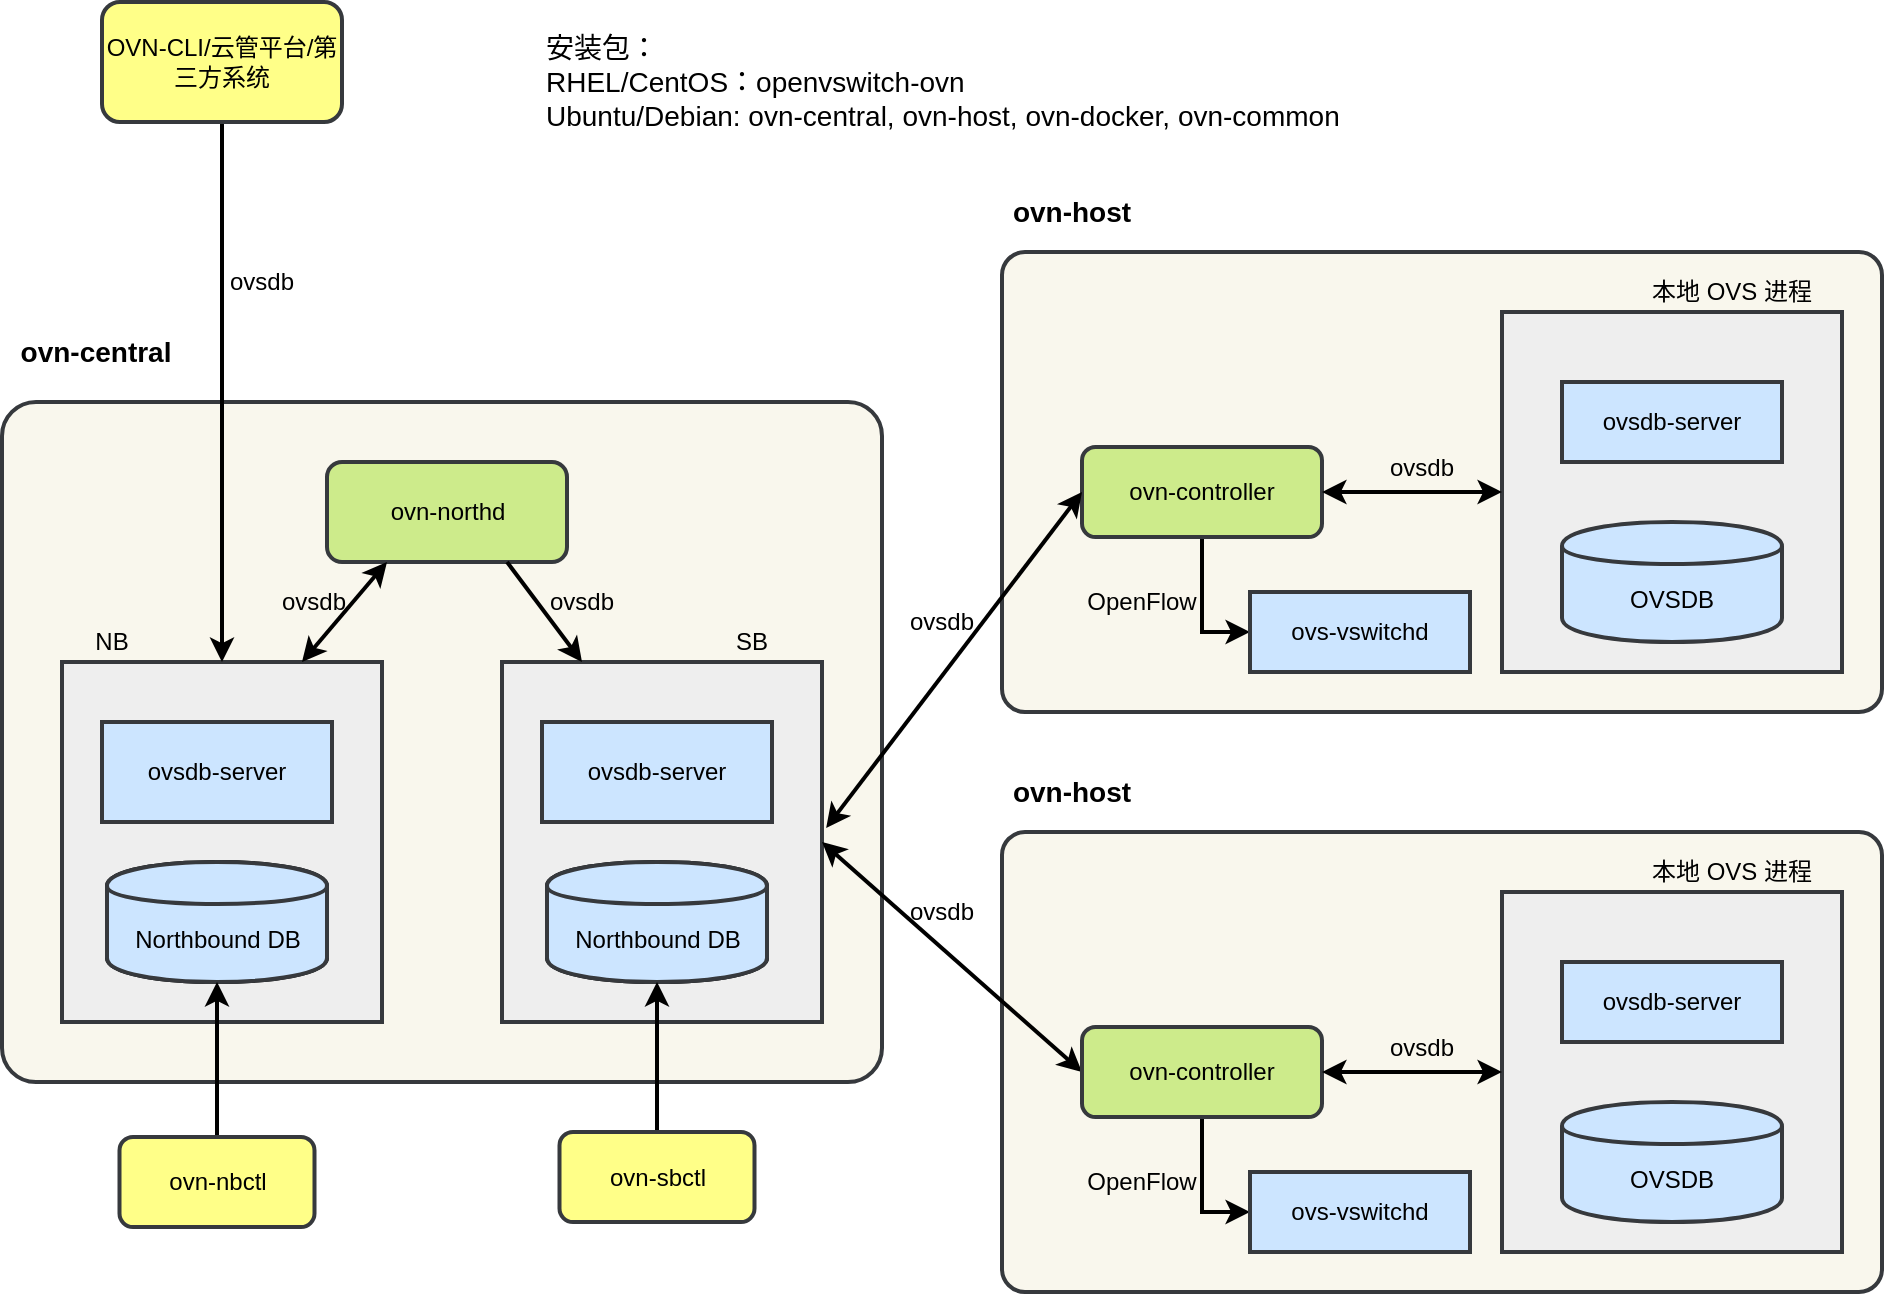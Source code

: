 <mxfile version="13.8.0" type="github">
  <diagram id="UbnmEzKU4DW8Wje90Gz_" name="Page-1">
    <mxGraphModel dx="1102" dy="1751" grid="1" gridSize="10" guides="1" tooltips="1" connect="1" arrows="1" fold="1" page="1" pageScale="1" pageWidth="827" pageHeight="1169" math="0" shadow="0">
      <root>
        <mxCell id="0" />
        <mxCell id="1" parent="0" />
        <mxCell id="Mz17t4GqtwZhGM6FCN8D-23" value="" style="rounded=1;whiteSpace=wrap;html=1;arcSize=5;fillColor=#f9f7ed;strokeColor=#36393d;strokeWidth=2;" parent="1" vertex="1">
          <mxGeometry x="50" y="160" width="440" height="340" as="geometry" />
        </mxCell>
        <mxCell id="Mz17t4GqtwZhGM6FCN8D-24" value="" style="rounded=0;whiteSpace=wrap;html=1;fillColor=#eeeeee;strokeColor=#36393d;strokeWidth=2;" parent="1" vertex="1">
          <mxGeometry x="80" y="290" width="160" height="180" as="geometry" />
        </mxCell>
        <mxCell id="Mz17t4GqtwZhGM6FCN8D-25" value="ovsdb-server" style="rounded=0;whiteSpace=wrap;html=1;fillColor=#cce5ff;strokeColor=#36393d;strokeWidth=2;" parent="1" vertex="1">
          <mxGeometry x="100" y="320" width="115" height="50" as="geometry" />
        </mxCell>
        <mxCell id="Mz17t4GqtwZhGM6FCN8D-26" value="Northbound DB" style="shape=cylinder;whiteSpace=wrap;html=1;boundedLbl=1;backgroundOutline=1;strokeWidth=2;" parent="1" vertex="1">
          <mxGeometry x="102.5" y="390" width="110" height="60" as="geometry" />
        </mxCell>
        <mxCell id="Mz17t4GqtwZhGM6FCN8D-27" value="Northbound DB" style="shape=cylinder;whiteSpace=wrap;html=1;boundedLbl=1;backgroundOutline=1;fillColor=#cce5ff;strokeColor=#36393d;strokeWidth=2;" parent="1" vertex="1">
          <mxGeometry x="102.5" y="390" width="110" height="60" as="geometry" />
        </mxCell>
        <mxCell id="Mz17t4GqtwZhGM6FCN8D-28" value="" style="rounded=0;whiteSpace=wrap;html=1;fillColor=#eeeeee;strokeColor=#36393d;strokeWidth=2;" parent="1" vertex="1">
          <mxGeometry x="300" y="290" width="160" height="180" as="geometry" />
        </mxCell>
        <mxCell id="Mz17t4GqtwZhGM6FCN8D-29" value="ovsdb-server" style="rounded=0;whiteSpace=wrap;html=1;fillColor=#cce5ff;strokeColor=#36393d;strokeWidth=2;" parent="1" vertex="1">
          <mxGeometry x="320" y="320" width="115" height="50" as="geometry" />
        </mxCell>
        <mxCell id="Mz17t4GqtwZhGM6FCN8D-30" value="Northbound DB" style="shape=cylinder;whiteSpace=wrap;html=1;boundedLbl=1;backgroundOutline=1;strokeWidth=2;" parent="1" vertex="1">
          <mxGeometry x="322.5" y="390" width="110" height="60" as="geometry" />
        </mxCell>
        <mxCell id="Mz17t4GqtwZhGM6FCN8D-31" value="Northbound DB" style="shape=cylinder;whiteSpace=wrap;html=1;boundedLbl=1;backgroundOutline=1;fillColor=#cce5ff;strokeColor=#36393d;strokeWidth=2;" parent="1" vertex="1">
          <mxGeometry x="322.5" y="390" width="110" height="60" as="geometry" />
        </mxCell>
        <mxCell id="Mz17t4GqtwZhGM6FCN8D-32" value="ovn-northd" style="rounded=1;whiteSpace=wrap;html=1;fillColor=#cdeb8b;strokeColor=#36393d;strokeWidth=2;" parent="1" vertex="1">
          <mxGeometry x="212.5" y="190" width="120" height="50" as="geometry" />
        </mxCell>
        <mxCell id="Mz17t4GqtwZhGM6FCN8D-33" value="" style="endArrow=classic;startArrow=classic;html=1;exitX=0.75;exitY=0;exitDx=0;exitDy=0;entryX=0.25;entryY=1;entryDx=0;entryDy=0;strokeWidth=2;" parent="1" source="Mz17t4GqtwZhGM6FCN8D-24" target="Mz17t4GqtwZhGM6FCN8D-32" edge="1">
          <mxGeometry width="50" height="50" relative="1" as="geometry">
            <mxPoint x="212.5" y="290" as="sourcePoint" />
            <mxPoint x="262.5" y="240" as="targetPoint" />
          </mxGeometry>
        </mxCell>
        <mxCell id="Mz17t4GqtwZhGM6FCN8D-35" value="NB" style="text;html=1;strokeColor=none;fillColor=none;align=center;verticalAlign=middle;whiteSpace=wrap;rounded=0;strokeWidth=2;" parent="1" vertex="1">
          <mxGeometry x="80" y="270" width="50" height="20" as="geometry" />
        </mxCell>
        <mxCell id="Mz17t4GqtwZhGM6FCN8D-36" value="SB" style="text;html=1;strokeColor=none;fillColor=none;align=center;verticalAlign=middle;whiteSpace=wrap;rounded=0;strokeWidth=2;" parent="1" vertex="1">
          <mxGeometry x="400" y="270" width="50" height="20" as="geometry" />
        </mxCell>
        <mxCell id="Mz17t4GqtwZhGM6FCN8D-38" value="ovsdb" style="text;html=1;strokeColor=none;fillColor=none;align=center;verticalAlign=middle;whiteSpace=wrap;rounded=0;strokeWidth=2;" parent="1" vertex="1">
          <mxGeometry x="186" y="250" width="40" height="20" as="geometry" />
        </mxCell>
        <mxCell id="Mz17t4GqtwZhGM6FCN8D-39" value="ovsdb" style="text;html=1;strokeColor=none;fillColor=none;align=center;verticalAlign=middle;whiteSpace=wrap;rounded=0;strokeWidth=2;" parent="1" vertex="1">
          <mxGeometry x="320" y="250" width="40" height="20" as="geometry" />
        </mxCell>
        <mxCell id="Mz17t4GqtwZhGM6FCN8D-40" value="" style="endArrow=classic;html=1;exitX=0.75;exitY=1;exitDx=0;exitDy=0;entryX=0.25;entryY=0;entryDx=0;entryDy=0;strokeWidth=2;" parent="1" source="Mz17t4GqtwZhGM6FCN8D-32" target="Mz17t4GqtwZhGM6FCN8D-28" edge="1">
          <mxGeometry width="50" height="50" relative="1" as="geometry">
            <mxPoint x="100" y="260" as="sourcePoint" />
            <mxPoint x="150" y="210" as="targetPoint" />
          </mxGeometry>
        </mxCell>
        <mxCell id="Mz17t4GqtwZhGM6FCN8D-41" value="" style="rounded=1;whiteSpace=wrap;html=1;arcSize=5;fillColor=#f9f7ed;strokeColor=#36393d;strokeWidth=2;" parent="1" vertex="1">
          <mxGeometry x="550" y="85" width="440" height="230" as="geometry" />
        </mxCell>
        <mxCell id="j0-yWrpZcLK2SSLNnE_6-17" style="edgeStyle=orthogonalEdgeStyle;rounded=0;orthogonalLoop=1;jettySize=auto;html=1;exitX=0.5;exitY=1;exitDx=0;exitDy=0;entryX=0;entryY=0.5;entryDx=0;entryDy=0;strokeWidth=2;" parent="1" source="Mz17t4GqtwZhGM6FCN8D-42" target="j0-yWrpZcLK2SSLNnE_6-16" edge="1">
          <mxGeometry relative="1" as="geometry" />
        </mxCell>
        <mxCell id="Mz17t4GqtwZhGM6FCN8D-42" value="ovn-controller" style="rounded=1;whiteSpace=wrap;html=1;fillColor=#cdeb8b;strokeColor=#36393d;strokeWidth=2;" parent="1" vertex="1">
          <mxGeometry x="590" y="182.5" width="120" height="45" as="geometry" />
        </mxCell>
        <mxCell id="Mz17t4GqtwZhGM6FCN8D-43" value="" style="rounded=0;whiteSpace=wrap;html=1;fillColor=#eeeeee;strokeColor=#36393d;strokeWidth=2;" parent="1" vertex="1">
          <mxGeometry x="800" y="115" width="170" height="180" as="geometry" />
        </mxCell>
        <mxCell id="Mz17t4GqtwZhGM6FCN8D-44" value="ovsdb-server" style="rounded=0;whiteSpace=wrap;html=1;fillColor=#cce5ff;strokeColor=#36393d;strokeWidth=2;" parent="1" vertex="1">
          <mxGeometry x="830" y="150" width="110" height="40" as="geometry" />
        </mxCell>
        <mxCell id="Mz17t4GqtwZhGM6FCN8D-46" value="OVSDB" style="shape=cylinder;whiteSpace=wrap;html=1;boundedLbl=1;backgroundOutline=1;fillColor=#cce5ff;strokeColor=#36393d;strokeWidth=2;" parent="1" vertex="1">
          <mxGeometry x="830" y="220" width="110" height="60" as="geometry" />
        </mxCell>
        <mxCell id="Mz17t4GqtwZhGM6FCN8D-47" value="本地 OVS 进程" style="text;html=1;strokeColor=none;fillColor=none;align=center;verticalAlign=middle;whiteSpace=wrap;rounded=0;strokeWidth=2;" parent="1" vertex="1">
          <mxGeometry x="870" y="95" width="90" height="20" as="geometry" />
        </mxCell>
        <mxCell id="Mz17t4GqtwZhGM6FCN8D-48" value="&lt;font style=&quot;font-size: 14px&quot;&gt;&lt;b&gt;ovn-host&lt;/b&gt;&lt;/font&gt;" style="text;html=1;strokeColor=none;fillColor=none;align=center;verticalAlign=middle;whiteSpace=wrap;rounded=0;strokeWidth=2;" parent="1" vertex="1">
          <mxGeometry x="550" y="55" width="70" height="20" as="geometry" />
        </mxCell>
        <mxCell id="Mz17t4GqtwZhGM6FCN8D-49" value="" style="endArrow=classic;startArrow=classic;html=1;exitX=1;exitY=0.5;exitDx=0;exitDy=0;entryX=0;entryY=0.5;entryDx=0;entryDy=0;strokeWidth=2;" parent="1" source="Mz17t4GqtwZhGM6FCN8D-42" target="Mz17t4GqtwZhGM6FCN8D-43" edge="1">
          <mxGeometry width="50" height="50" relative="1" as="geometry">
            <mxPoint x="750" y="225" as="sourcePoint" />
            <mxPoint x="800" y="175" as="targetPoint" />
          </mxGeometry>
        </mxCell>
        <mxCell id="Mz17t4GqtwZhGM6FCN8D-50" value="" style="endArrow=classic;startArrow=classic;html=1;entryX=0;entryY=0.5;entryDx=0;entryDy=0;exitX=1.013;exitY=0.461;exitDx=0;exitDy=0;exitPerimeter=0;strokeWidth=2;" parent="1" source="Mz17t4GqtwZhGM6FCN8D-28" target="Mz17t4GqtwZhGM6FCN8D-42" edge="1">
          <mxGeometry width="50" height="50" relative="1" as="geometry">
            <mxPoint x="510" y="310" as="sourcePoint" />
            <mxPoint x="560" y="260" as="targetPoint" />
          </mxGeometry>
        </mxCell>
        <mxCell id="Mz17t4GqtwZhGM6FCN8D-51" value="" style="rounded=1;whiteSpace=wrap;html=1;arcSize=5;fillColor=#f9f7ed;strokeColor=#36393d;strokeWidth=2;" parent="1" vertex="1">
          <mxGeometry x="550" y="375" width="440" height="230" as="geometry" />
        </mxCell>
        <mxCell id="Mz17t4GqtwZhGM6FCN8D-58" value="&lt;b&gt;&lt;font style=&quot;font-size: 14px&quot;&gt;ovn-host&lt;/font&gt;&lt;/b&gt;" style="text;html=1;strokeColor=none;fillColor=none;align=center;verticalAlign=middle;whiteSpace=wrap;rounded=0;strokeWidth=2;" parent="1" vertex="1">
          <mxGeometry x="550" y="345" width="70" height="20" as="geometry" />
        </mxCell>
        <mxCell id="Mz17t4GqtwZhGM6FCN8D-60" value="" style="endArrow=classic;startArrow=classic;html=1;entryX=0;entryY=0.5;entryDx=0;entryDy=0;exitX=1;exitY=0.5;exitDx=0;exitDy=0;strokeWidth=2;" parent="1" source="Mz17t4GqtwZhGM6FCN8D-28" edge="1">
          <mxGeometry width="50" height="50" relative="1" as="geometry">
            <mxPoint x="472.08" y="382.98" as="sourcePoint" />
            <mxPoint x="590" y="495" as="targetPoint" />
          </mxGeometry>
        </mxCell>
        <mxCell id="Mz17t4GqtwZhGM6FCN8D-61" value="&lt;b&gt;&lt;font style=&quot;font-size: 14px&quot;&gt;ovn-central&lt;/font&gt;&lt;/b&gt;" style="text;html=1;strokeColor=none;fillColor=none;align=center;verticalAlign=middle;whiteSpace=wrap;rounded=0;strokeWidth=2;" parent="1" vertex="1">
          <mxGeometry x="52.5" y="125" width="87.5" height="20" as="geometry" />
        </mxCell>
        <mxCell id="Mz17t4GqtwZhGM6FCN8D-64" value="ovsdb" style="text;html=1;strokeColor=none;fillColor=none;align=center;verticalAlign=middle;whiteSpace=wrap;rounded=0;strokeWidth=2;" parent="1" vertex="1">
          <mxGeometry x="740" y="182.5" width="40" height="20" as="geometry" />
        </mxCell>
        <mxCell id="Mz17t4GqtwZhGM6FCN8D-65" value="ovsdb" style="text;html=1;strokeColor=none;fillColor=none;align=center;verticalAlign=middle;whiteSpace=wrap;rounded=0;strokeWidth=2;" parent="1" vertex="1">
          <mxGeometry x="500" y="260" width="40" height="20" as="geometry" />
        </mxCell>
        <mxCell id="Mz17t4GqtwZhGM6FCN8D-66" value="ovsdb" style="text;html=1;strokeColor=none;fillColor=none;align=center;verticalAlign=middle;whiteSpace=wrap;rounded=0;strokeWidth=2;" parent="1" vertex="1">
          <mxGeometry x="500" y="405" width="40" height="20" as="geometry" />
        </mxCell>
        <mxCell id="Mz17t4GqtwZhGM6FCN8D-68" style="edgeStyle=orthogonalEdgeStyle;rounded=0;orthogonalLoop=1;jettySize=auto;html=1;entryX=0.5;entryY=0;entryDx=0;entryDy=0;strokeWidth=2;" parent="1" source="Mz17t4GqtwZhGM6FCN8D-67" target="Mz17t4GqtwZhGM6FCN8D-24" edge="1">
          <mxGeometry relative="1" as="geometry" />
        </mxCell>
        <mxCell id="Mz17t4GqtwZhGM6FCN8D-67" value="OVN-CLI/云管平台/第三方系统" style="rounded=1;whiteSpace=wrap;html=1;fillColor=#ffff88;strokeColor=#36393d;strokeWidth=2;" parent="1" vertex="1">
          <mxGeometry x="100" y="-40" width="120" height="60" as="geometry" />
        </mxCell>
        <mxCell id="Mz17t4GqtwZhGM6FCN8D-69" value="ovsdb" style="text;html=1;strokeColor=none;fillColor=none;align=center;verticalAlign=middle;whiteSpace=wrap;rounded=0;strokeWidth=2;" parent="1" vertex="1">
          <mxGeometry x="160" y="90" width="40" height="20" as="geometry" />
        </mxCell>
        <mxCell id="j0-yWrpZcLK2SSLNnE_6-1" value="&lt;font style=&quot;font-size: 14px&quot;&gt;安装包：&lt;br&gt;RHEL/CentOS：openvswitch-ovn&lt;br&gt;Ubuntu/Debian: ovn-central, ovn-host, ovn-docker, ovn-common&lt;/font&gt;" style="text;html=1;strokeColor=none;fillColor=none;align=left;verticalAlign=middle;whiteSpace=wrap;rounded=0;" parent="1" vertex="1">
          <mxGeometry x="320" y="-10" width="400" height="20" as="geometry" />
        </mxCell>
        <mxCell id="j0-yWrpZcLK2SSLNnE_6-16" value="ovs-vswitchd" style="rounded=0;whiteSpace=wrap;html=1;fillColor=#cce5ff;strokeColor=#36393d;strokeWidth=2;" parent="1" vertex="1">
          <mxGeometry x="674" y="255" width="110" height="40" as="geometry" />
        </mxCell>
        <mxCell id="j0-yWrpZcLK2SSLNnE_6-18" value="OpenFlow" style="text;html=1;strokeColor=none;fillColor=none;align=center;verticalAlign=middle;whiteSpace=wrap;rounded=0;strokeWidth=2;" parent="1" vertex="1">
          <mxGeometry x="600" y="250" width="40" height="20" as="geometry" />
        </mxCell>
        <mxCell id="j0-yWrpZcLK2SSLNnE_6-19" style="edgeStyle=orthogonalEdgeStyle;rounded=0;orthogonalLoop=1;jettySize=auto;html=1;exitX=0.5;exitY=1;exitDx=0;exitDy=0;entryX=0;entryY=0.5;entryDx=0;entryDy=0;strokeWidth=2;" parent="1" source="j0-yWrpZcLK2SSLNnE_6-20" target="j0-yWrpZcLK2SSLNnE_6-27" edge="1">
          <mxGeometry relative="1" as="geometry" />
        </mxCell>
        <mxCell id="j0-yWrpZcLK2SSLNnE_6-20" value="ovn-controller" style="rounded=1;whiteSpace=wrap;html=1;fillColor=#cdeb8b;strokeColor=#36393d;strokeWidth=2;" parent="1" vertex="1">
          <mxGeometry x="590" y="472.5" width="120" height="45" as="geometry" />
        </mxCell>
        <mxCell id="j0-yWrpZcLK2SSLNnE_6-21" value="" style="rounded=0;whiteSpace=wrap;html=1;fillColor=#eeeeee;strokeColor=#36393d;strokeWidth=2;" parent="1" vertex="1">
          <mxGeometry x="800" y="405" width="170" height="180" as="geometry" />
        </mxCell>
        <mxCell id="j0-yWrpZcLK2SSLNnE_6-22" value="ovsdb-server" style="rounded=0;whiteSpace=wrap;html=1;fillColor=#cce5ff;strokeColor=#36393d;strokeWidth=2;" parent="1" vertex="1">
          <mxGeometry x="830" y="440" width="110" height="40" as="geometry" />
        </mxCell>
        <mxCell id="j0-yWrpZcLK2SSLNnE_6-23" value="OVSDB" style="shape=cylinder;whiteSpace=wrap;html=1;boundedLbl=1;backgroundOutline=1;fillColor=#cce5ff;strokeColor=#36393d;strokeWidth=2;" parent="1" vertex="1">
          <mxGeometry x="830" y="510" width="110" height="60" as="geometry" />
        </mxCell>
        <mxCell id="j0-yWrpZcLK2SSLNnE_6-24" value="本地 OVS 进程" style="text;html=1;strokeColor=none;fillColor=none;align=center;verticalAlign=middle;whiteSpace=wrap;rounded=0;strokeWidth=2;" parent="1" vertex="1">
          <mxGeometry x="870" y="385" width="90" height="20" as="geometry" />
        </mxCell>
        <mxCell id="j0-yWrpZcLK2SSLNnE_6-25" value="" style="endArrow=classic;startArrow=classic;html=1;exitX=1;exitY=0.5;exitDx=0;exitDy=0;entryX=0;entryY=0.5;entryDx=0;entryDy=0;strokeWidth=2;" parent="1" source="j0-yWrpZcLK2SSLNnE_6-20" target="j0-yWrpZcLK2SSLNnE_6-21" edge="1">
          <mxGeometry width="50" height="50" relative="1" as="geometry">
            <mxPoint x="750" y="515" as="sourcePoint" />
            <mxPoint x="800" y="465" as="targetPoint" />
          </mxGeometry>
        </mxCell>
        <mxCell id="j0-yWrpZcLK2SSLNnE_6-26" value="ovsdb" style="text;html=1;strokeColor=none;fillColor=none;align=center;verticalAlign=middle;whiteSpace=wrap;rounded=0;strokeWidth=2;" parent="1" vertex="1">
          <mxGeometry x="740" y="472.5" width="40" height="20" as="geometry" />
        </mxCell>
        <mxCell id="j0-yWrpZcLK2SSLNnE_6-27" value="ovs-vswitchd" style="rounded=0;whiteSpace=wrap;html=1;fillColor=#cce5ff;strokeColor=#36393d;strokeWidth=2;" parent="1" vertex="1">
          <mxGeometry x="674" y="545" width="110" height="40" as="geometry" />
        </mxCell>
        <mxCell id="j0-yWrpZcLK2SSLNnE_6-28" value="OpenFlow" style="text;html=1;strokeColor=none;fillColor=none;align=center;verticalAlign=middle;whiteSpace=wrap;rounded=0;strokeWidth=2;" parent="1" vertex="1">
          <mxGeometry x="600" y="540" width="40" height="20" as="geometry" />
        </mxCell>
        <mxCell id="HieMxmCUbWQpEq4iWvSb-2" style="edgeStyle=orthogonalEdgeStyle;rounded=0;orthogonalLoop=1;jettySize=auto;html=1;exitX=0.5;exitY=0;exitDx=0;exitDy=0;entryX=0.5;entryY=1;entryDx=0;entryDy=0;strokeWidth=2;" edge="1" parent="1" source="HieMxmCUbWQpEq4iWvSb-1" target="Mz17t4GqtwZhGM6FCN8D-27">
          <mxGeometry relative="1" as="geometry" />
        </mxCell>
        <mxCell id="HieMxmCUbWQpEq4iWvSb-1" value="ovn-nbctl" style="rounded=1;whiteSpace=wrap;html=1;fillColor=#ffff88;strokeColor=#36393d;strokeWidth=2;" vertex="1" parent="1">
          <mxGeometry x="108.75" y="527.5" width="97.5" height="45" as="geometry" />
        </mxCell>
        <mxCell id="HieMxmCUbWQpEq4iWvSb-4" style="edgeStyle=orthogonalEdgeStyle;rounded=0;orthogonalLoop=1;jettySize=auto;html=1;exitX=0.5;exitY=0;exitDx=0;exitDy=0;entryX=0.5;entryY=1;entryDx=0;entryDy=0;strokeWidth=2;" edge="1" parent="1" source="HieMxmCUbWQpEq4iWvSb-3" target="Mz17t4GqtwZhGM6FCN8D-31">
          <mxGeometry relative="1" as="geometry" />
        </mxCell>
        <mxCell id="HieMxmCUbWQpEq4iWvSb-3" value="ovn-sbctl" style="rounded=1;whiteSpace=wrap;html=1;fillColor=#ffff88;strokeColor=#36393d;strokeWidth=2;" vertex="1" parent="1">
          <mxGeometry x="328.75" y="525" width="97.5" height="45" as="geometry" />
        </mxCell>
      </root>
    </mxGraphModel>
  </diagram>
</mxfile>
